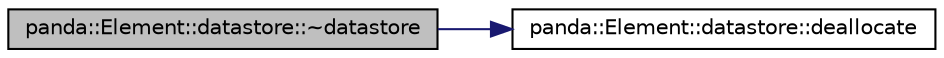 digraph G
{
  edge [fontname="Helvetica",fontsize="10",labelfontname="Helvetica",labelfontsize="10"];
  node [fontname="Helvetica",fontsize="10",shape=record];
  rankdir=LR;
  Node1 [label="panda::Element::datastore::~datastore",height=0.2,width=0.4,color="black", fillcolor="grey75", style="filled" fontcolor="black"];
  Node1 -> Node2 [color="midnightblue",fontsize="10",style="solid"];
  Node2 [label="panda::Element::datastore::deallocate",height=0.2,width=0.4,color="black", fillcolor="white", style="filled",URL="$structpanda_1_1Element_1_1datastore.html#aa9b2ee3eacdde38bd77108485678ac86"];
}
